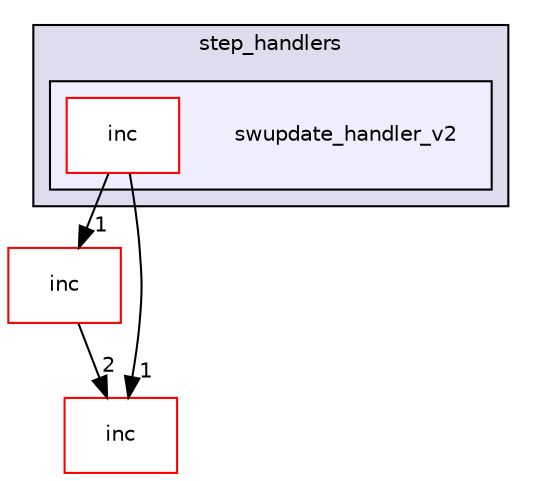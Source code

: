 digraph "src/extensions/step_handlers/swupdate_handler_v2" {
  compound=true
  node [ fontsize="10", fontname="Helvetica"];
  edge [ labelfontsize="10", labelfontname="Helvetica"];
  subgraph clusterdir_75af504298b40e270091a21283a184ce {
    graph [ bgcolor="#ddddee", pencolor="black", label="step_handlers" fontname="Helvetica", fontsize="10", URL="dir_75af504298b40e270091a21283a184ce.html"]
  subgraph clusterdir_c9f5856fcdf9b0f054bea9b11bfc5cd9 {
    graph [ bgcolor="#eeeeff", pencolor="black", label="" URL="dir_c9f5856fcdf9b0f054bea9b11bfc5cd9.html"];
    dir_c9f5856fcdf9b0f054bea9b11bfc5cd9 [shape=plaintext label="swupdate_handler_v2"];
    dir_666a5894a0020112aea7e84a73e57997 [shape=box label="inc" color="red" fillcolor="white" style="filled" URL="dir_666a5894a0020112aea7e84a73e57997.html"];
  }
  }
  dir_5ec935d27ce007f1101fc862d8e60cc5 [shape=box label="inc" fillcolor="white" style="filled" color="red" URL="dir_5ec935d27ce007f1101fc862d8e60cc5.html"];
  dir_6bc6ad22483805bbbda55258ad2a62ea [shape=box label="inc" fillcolor="white" style="filled" color="red" URL="dir_6bc6ad22483805bbbda55258ad2a62ea.html"];
  dir_5ec935d27ce007f1101fc862d8e60cc5->dir_6bc6ad22483805bbbda55258ad2a62ea [headlabel="2", labeldistance=1.5 headhref="dir_000116_000137.html"];
  dir_666a5894a0020112aea7e84a73e57997->dir_5ec935d27ce007f1101fc862d8e60cc5 [headlabel="1", labeldistance=1.5 headhref="dir_000130_000116.html"];
  dir_666a5894a0020112aea7e84a73e57997->dir_6bc6ad22483805bbbda55258ad2a62ea [headlabel="1", labeldistance=1.5 headhref="dir_000130_000137.html"];
}
